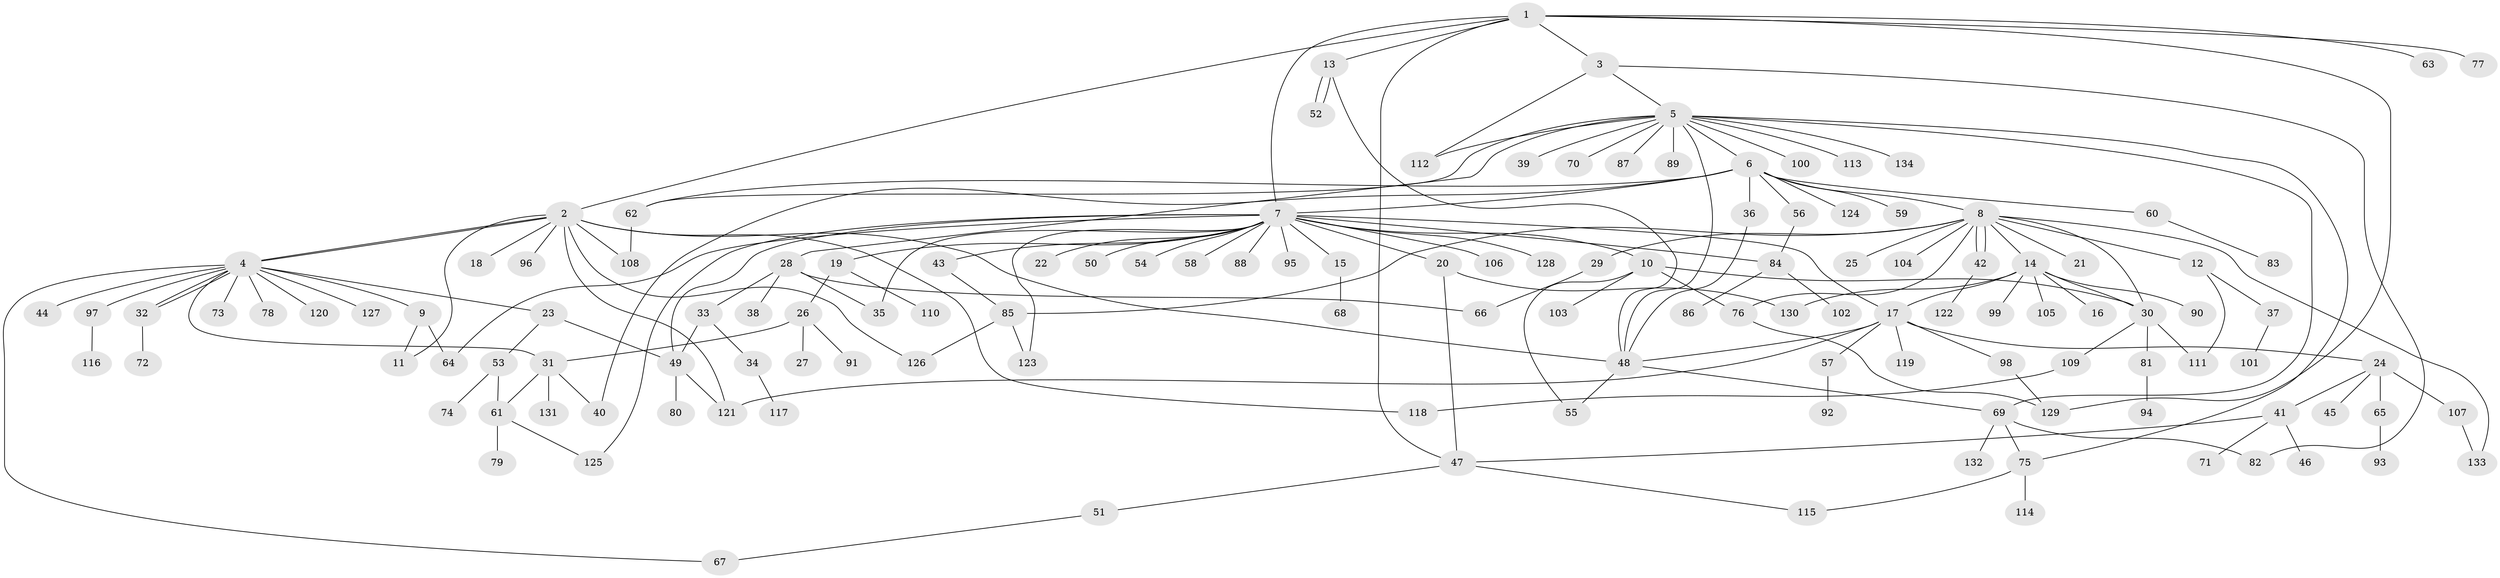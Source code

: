 // Generated by graph-tools (version 1.1) at 2025/11/02/27/25 16:11:14]
// undirected, 134 vertices, 179 edges
graph export_dot {
graph [start="1"]
  node [color=gray90,style=filled];
  1;
  2;
  3;
  4;
  5;
  6;
  7;
  8;
  9;
  10;
  11;
  12;
  13;
  14;
  15;
  16;
  17;
  18;
  19;
  20;
  21;
  22;
  23;
  24;
  25;
  26;
  27;
  28;
  29;
  30;
  31;
  32;
  33;
  34;
  35;
  36;
  37;
  38;
  39;
  40;
  41;
  42;
  43;
  44;
  45;
  46;
  47;
  48;
  49;
  50;
  51;
  52;
  53;
  54;
  55;
  56;
  57;
  58;
  59;
  60;
  61;
  62;
  63;
  64;
  65;
  66;
  67;
  68;
  69;
  70;
  71;
  72;
  73;
  74;
  75;
  76;
  77;
  78;
  79;
  80;
  81;
  82;
  83;
  84;
  85;
  86;
  87;
  88;
  89;
  90;
  91;
  92;
  93;
  94;
  95;
  96;
  97;
  98;
  99;
  100;
  101;
  102;
  103;
  104;
  105;
  106;
  107;
  108;
  109;
  110;
  111;
  112;
  113;
  114;
  115;
  116;
  117;
  118;
  119;
  120;
  121;
  122;
  123;
  124;
  125;
  126;
  127;
  128;
  129;
  130;
  131;
  132;
  133;
  134;
  1 -- 2;
  1 -- 3;
  1 -- 7;
  1 -- 13;
  1 -- 47;
  1 -- 63;
  1 -- 77;
  1 -- 129;
  2 -- 4;
  2 -- 4;
  2 -- 11;
  2 -- 18;
  2 -- 48;
  2 -- 96;
  2 -- 108;
  2 -- 118;
  2 -- 121;
  2 -- 126;
  3 -- 5;
  3 -- 82;
  3 -- 112;
  4 -- 9;
  4 -- 23;
  4 -- 31;
  4 -- 32;
  4 -- 32;
  4 -- 44;
  4 -- 67;
  4 -- 73;
  4 -- 78;
  4 -- 97;
  4 -- 120;
  4 -- 127;
  5 -- 6;
  5 -- 28;
  5 -- 39;
  5 -- 48;
  5 -- 62;
  5 -- 69;
  5 -- 70;
  5 -- 75;
  5 -- 87;
  5 -- 89;
  5 -- 100;
  5 -- 112;
  5 -- 113;
  5 -- 134;
  6 -- 7;
  6 -- 8;
  6 -- 36;
  6 -- 40;
  6 -- 56;
  6 -- 59;
  6 -- 60;
  6 -- 62;
  6 -- 124;
  7 -- 10;
  7 -- 15;
  7 -- 17;
  7 -- 19;
  7 -- 20;
  7 -- 22;
  7 -- 35;
  7 -- 43;
  7 -- 49;
  7 -- 50;
  7 -- 54;
  7 -- 58;
  7 -- 64;
  7 -- 84;
  7 -- 88;
  7 -- 95;
  7 -- 106;
  7 -- 123;
  7 -- 125;
  7 -- 128;
  8 -- 12;
  8 -- 14;
  8 -- 21;
  8 -- 25;
  8 -- 29;
  8 -- 30;
  8 -- 42;
  8 -- 42;
  8 -- 76;
  8 -- 85;
  8 -- 104;
  8 -- 133;
  9 -- 11;
  9 -- 64;
  10 -- 30;
  10 -- 55;
  10 -- 76;
  10 -- 103;
  12 -- 37;
  12 -- 111;
  13 -- 48;
  13 -- 52;
  13 -- 52;
  14 -- 16;
  14 -- 17;
  14 -- 30;
  14 -- 90;
  14 -- 99;
  14 -- 105;
  14 -- 130;
  15 -- 68;
  17 -- 24;
  17 -- 48;
  17 -- 57;
  17 -- 98;
  17 -- 119;
  17 -- 121;
  19 -- 26;
  19 -- 110;
  20 -- 47;
  20 -- 130;
  23 -- 49;
  23 -- 53;
  24 -- 41;
  24 -- 45;
  24 -- 65;
  24 -- 107;
  26 -- 27;
  26 -- 31;
  26 -- 91;
  28 -- 33;
  28 -- 35;
  28 -- 38;
  28 -- 66;
  29 -- 66;
  30 -- 81;
  30 -- 109;
  30 -- 111;
  31 -- 40;
  31 -- 61;
  31 -- 131;
  32 -- 72;
  33 -- 34;
  33 -- 49;
  34 -- 117;
  36 -- 48;
  37 -- 101;
  41 -- 46;
  41 -- 47;
  41 -- 71;
  42 -- 122;
  43 -- 85;
  47 -- 51;
  47 -- 115;
  48 -- 55;
  48 -- 69;
  49 -- 80;
  49 -- 121;
  51 -- 67;
  53 -- 61;
  53 -- 74;
  56 -- 84;
  57 -- 92;
  60 -- 83;
  61 -- 79;
  61 -- 125;
  62 -- 108;
  65 -- 93;
  69 -- 75;
  69 -- 82;
  69 -- 132;
  75 -- 114;
  75 -- 115;
  76 -- 129;
  81 -- 94;
  84 -- 86;
  84 -- 102;
  85 -- 123;
  85 -- 126;
  97 -- 116;
  98 -- 129;
  107 -- 133;
  109 -- 118;
}
